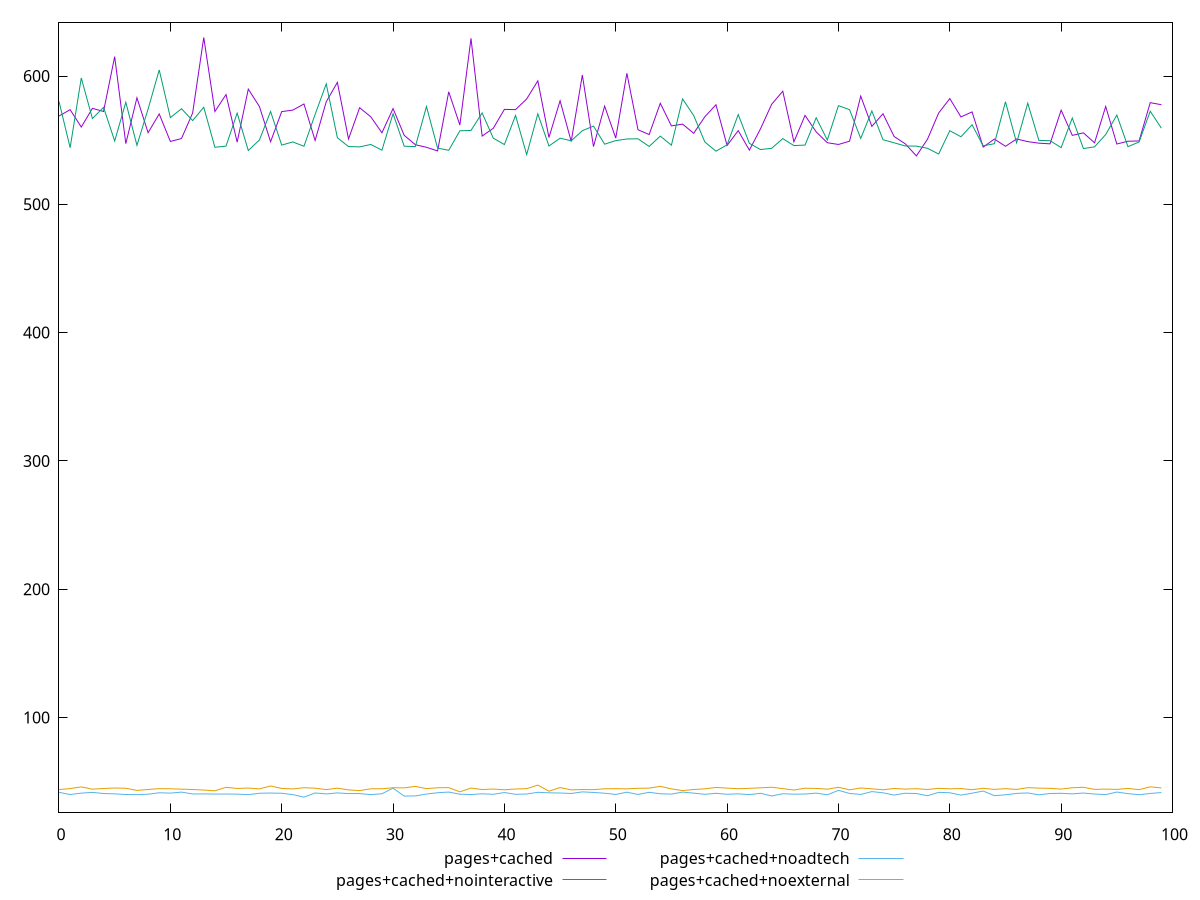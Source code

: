 $_pagesCached <<EOF
568.8520000000005
573.7679999999999
560.2560000000001
574.8160000000005
572.3760000000002
615.1600000000005
547.3360000000005
583.0720000000002
555.8560000000002
570.4600000000006
549.0120000000005
551.2720000000002
571.1680000000003
630.0680000000001
572.3520000000002
585.5720000000005
548.4480000000002
589.8200000000002
576.2240000000003
548.7880000000002
572.2920000000004
573.4720000000003
578.2400000000007
549.7720000000003
579.972
595.076
550.9200000000006
575.3280000000003
568.2320000000004
555.7640000000002
574.644
553.8120000000002
546.4920000000003
544.4560000000004
541.6320000000003
587.7200000000004
561.8000000000003
629.4040000000001
553.2160000000005
559.2840000000003
574.0160000000001
573.8280000000002
582.1520000000005
596.2680000000006
552.0840000000003
580.7400000000002
549.0240000000002
600.7920000000004
545.0320000000005
576.5600000000004
551.6280000000004
602.1880000000001
558.1560000000001
554.404
578.7680000000006
561.1360000000002
562.5480000000003
555.3720000000003
568.2480000000003
577.6360000000003
545.8520000000001
557.4480000000003
542.2440000000003
558.8520000000003
577.9880000000006
588.1720000000005
548.7520000000002
569.3160000000004
556.4760000000001
548.0360000000002
546.6680000000001
549.2160000000005
584.3960000000002
560.7880000000002
570.5920000000006
552.8640000000004
547.2
537.7520000000004
550.7920000000003
571.1960000000007
582.4520000000002
568.1440000000003
572.0520000000002
544.6080000000002
550.9000000000005
545.2360000000001
550.956
548.8840000000005
547.6880000000003
547.1520000000004
573.4080000000001
553.7640000000004
555.7320000000002
547.932
576.3000000000003
547.0240000000001
549.1960000000005
549.4160000000002
579.2560000000002
577.6680000000002
EOF
$_pagesCachedNointeractive <<EOF
580.2200000000001
544.1480000000003
598.5280000000002
566.8680000000005
575.6160000000002
549.3360000000002
579.5320000000002
545.9960000000004
574.2440000000001
604.7880000000004
567.6240000000003
574.5160000000006
565.2880000000005
575.6960000000004
544.4760000000005
545.3880000000001
571.1000000000004
541.9600000000004
550.1720000000003
572.4080000000006
546.1800000000005
548.6480000000004
545.2600000000003
570.0720000000006
593.9080000000002
551.9160000000003
545.0360000000003
544.7920000000001
546.6680000000005
542.2120000000004
570.6520000000003
545.3240000000003
545.0040000000002
576.2159999999999
543.8320000000002
542.1200000000002
557.3160000000005
557.6120000000005
571.2520000000003
551.6040000000006
546.5920000000003
569.3000000000002
538.7760000000001
570.5280000000004
545.468
551.5440000000003
549.5400000000003
557.4120000000003
561.0120000000001
546.8880000000004
549.6800000000005
550.9320000000005
551.0960000000002
545.1280000000004
553.1880000000001
546.0960000000003
582.188
569.2200000000005
548.6320000000004
541.4400000000003
546.4240000000004
570.0040000000006
547.5560000000004
542.7120000000006
543.6720000000004
551.2400000000005
545.8040000000003
546.1960000000004
567.5080000000005
550.1440000000005
576.9480000000005
573.7880000000002
551.3800000000002
572.7919999999997
550.3760000000004
547.9680000000006
545.504
545.3720000000005
543.6879999999998
539.2200000000005
557.3960000000004
552.6920000000006
562.0120000000004
545.6320000000002
547.2600000000003
579.9680000000004
547.9280000000003
578.8360000000006
549.844
549.6000000000003
544.224
567.2840000000003
543.4960000000002
544.8080000000001
554.4160000000004
569.6040000000003
544.9680000000004
548.6240000000004
572.5600000000005
559.4040000000001
EOF
$_pagesCachedNoadtech <<EOF
41.611999999999995
39.89599999999999
40.988
41.57199999999999
40.687999999999995
40.40799999999999
39.895999999999994
39.80399999999999
40.147999999999996
41.26
40.99599999999999
41.77199999999999
40.32399999999999
40.391999999999996
40.24399999999999
40.288
40.19199999999999
39.79199999999999
40.884
41.05199999999999
40.87599999999999
39.816
37.848
41.10799999999999
40.367999999999995
41.132
40.63199999999998
40.615999999999985
39.824
40.495999999999995
44.85199999999999
38.65599999999999
38.82799999999999
40.29199999999999
41.29199999999999
41.81199999999998
40.135999999999996
39.879999999999995
40.44799999999999
40.06399999999999
41.44799999999999
40.048
40.28
41.632000000000005
41.23199999999999
41.056
40.71999999999999
41.964
41.50799999999998
40.916
39.95199999999999
41.71999999999999
39.952
41.615999999999985
40.492
40.23599999999999
41.803999999999995
40.97999999999999
40.04799999999999
40.85999999999999
40.087999999999994
40.43599999999999
39.81599999999999
40.86799999999999
38.75999999999999
40.488
40.15599999999999
40.28399999999999
40.976
39.647999999999996
43.16399999999999
40.73999999999999
39.95599999999999
42.179999999999986
41.231999999999985
39.46799999999999
40.88799999999999
40.66
38.95599999999999
41.592000000000006
41.275999999999996
39.43199999999999
40.93599999999999
42.599999999999994
39.01999999999998
39.68799999999999
40.77199999999999
41.11999999999999
39.668000000000006
40.69199999999999
40.855999999999995
40.403999999999996
41.06399999999999
40.251999999999995
39.867999999999995
41.80399999999999
40.620000000000005
39.724000000000004
40.71599999999998
41.43999999999999
EOF
$_pagesCachedNoexternal <<EOF
43.77599999999999
44.51599999999998
45.836
44.07599999999999
44.608000000000004
44.959999999999994
44.791999999999994
43.08799999999999
43.81999999999999
44.475999999999985
44.37599999999999
44.079999999999984
43.79199999999999
43.4
42.79599999999999
45.51599999999999
44.64799999999998
44.92399999999999
44.283999999999985
46.52799999999999
44.63599999999999
44.27599999999998
45.199999999999996
44.84
43.715999999999994
44.867999999999995
43.519999999999996
42.955999999999996
44.39199999999999
44.388
45.17599999999999
45.08
46.244
44.49199999999999
45.18399999999999
45.255999999999986
41.99599999999999
44.93999999999999
43.78399999999999
44.17199999999999
43.596
44.20399999999999
44.44399999999999
47.23599999999999
42.48399999999998
45.355999999999995
43.507999999999996
43.79199999999999
43.696
44.36399999999999
44.46799999999999
44.32
44.731999999999985
44.876
46.243999999999986
44.315999999999995
42.96
43.82399999999999
44.31999999999999
45.44
44.87599999999999
44.419999999999995
44.74799999999999
45.103999999999985
45.58799999999999
44.495999999999995
43.40399999999998
44.77999999999999
44.691999999999986
44.071999999999996
45.539999999999985
43.535999999999994
44.992
44.32799999999999
43.627999999999986
44.61199999999998
44.127999999999986
44.42799999999998
43.81599999999999
44.732
44.355999999999995
44.53999999999999
43.675999999999995
44.76799999999999
43.89199999999999
44.471999999999994
43.86399999999999
45.23999999999999
44.88799999999999
44.69999999999999
44.131999999999984
45.172
45.54799999999999
43.87999999999998
44.139999999999986
43.879999999999995
44.639999999999986
43.703999999999986
45.899999999999984
45.03599999999999
EOF
set key outside below
set terminal pngcairo
set output "report_00006_2020-11-02T20-21-41.718Z/bootup-time/bootup-time_pages+cached_pages+cached+nointeractive_pages+cached+noadtech_pages+cached+noexternal.png"
set yrange [26.003599999999995:641.9124]
plot $_pagesCached title "pages+cached" with line ,$_pagesCachedNointeractive title "pages+cached+nointeractive" with line ,$_pagesCachedNoadtech title "pages+cached+noadtech" with line ,$_pagesCachedNoexternal title "pages+cached+noexternal" with line ,